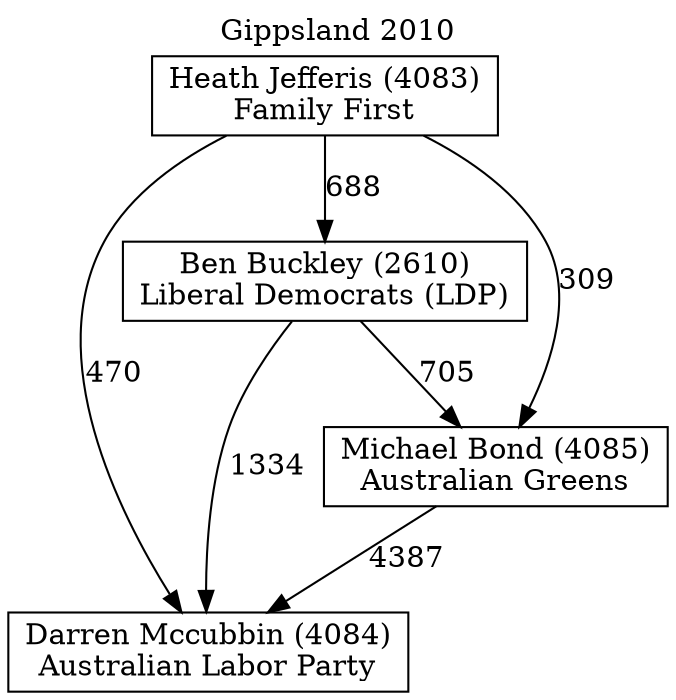 // House preference flow
digraph "Darren Mccubbin (4084)_Gippsland_2010" {
	graph [label="Gippsland 2010" labelloc=t mclimit=10]
	node [shape=box]
	"Ben Buckley (2610)" [label="Ben Buckley (2610)
Liberal Democrats (LDP)"]
	"Darren Mccubbin (4084)" [label="Darren Mccubbin (4084)
Australian Labor Party"]
	"Heath Jefferis (4083)" [label="Heath Jefferis (4083)
Family First"]
	"Michael Bond (4085)" [label="Michael Bond (4085)
Australian Greens"]
	"Ben Buckley (2610)" -> "Darren Mccubbin (4084)" [label=1334]
	"Ben Buckley (2610)" -> "Michael Bond (4085)" [label=705]
	"Heath Jefferis (4083)" -> "Ben Buckley (2610)" [label=688]
	"Heath Jefferis (4083)" -> "Darren Mccubbin (4084)" [label=470]
	"Heath Jefferis (4083)" -> "Michael Bond (4085)" [label=309]
	"Michael Bond (4085)" -> "Darren Mccubbin (4084)" [label=4387]
}
